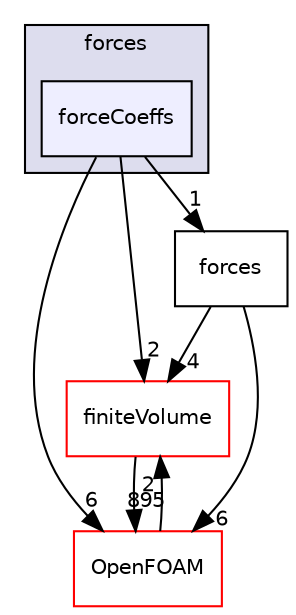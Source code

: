 digraph "src/functionObjects/forces/forceCoeffs" {
  bgcolor=transparent;
  compound=true
  node [ fontsize="10", fontname="Helvetica"];
  edge [ labelfontsize="10", labelfontname="Helvetica"];
  subgraph clusterdir_ba1ab3b9ed2422fc501bccc3fa5b3296 {
    graph [ bgcolor="#ddddee", pencolor="black", label="forces" fontname="Helvetica", fontsize="10", URL="dir_ba1ab3b9ed2422fc501bccc3fa5b3296.html"]
  dir_f5985881ece82a93d5b1c5a3ea50f345 [shape=box, label="forceCoeffs", style="filled", fillcolor="#eeeeff", pencolor="black", URL="dir_f5985881ece82a93d5b1c5a3ea50f345.html"];
  }
  dir_9bd15774b555cf7259a6fa18f99fe99b [shape=box label="finiteVolume" color="red" URL="dir_9bd15774b555cf7259a6fa18f99fe99b.html"];
  dir_c5473ff19b20e6ec4dfe5c310b3778a8 [shape=box label="OpenFOAM" color="red" URL="dir_c5473ff19b20e6ec4dfe5c310b3778a8.html"];
  dir_d708f49a416a603efd0c2ccc36d38540 [shape=box label="forces" URL="dir_d708f49a416a603efd0c2ccc36d38540.html"];
  dir_9bd15774b555cf7259a6fa18f99fe99b->dir_c5473ff19b20e6ec4dfe5c310b3778a8 [headlabel="895", labeldistance=1.5 headhref="dir_000814_002151.html"];
  dir_c5473ff19b20e6ec4dfe5c310b3778a8->dir_9bd15774b555cf7259a6fa18f99fe99b [headlabel="2", labeldistance=1.5 headhref="dir_002151_000814.html"];
  dir_d708f49a416a603efd0c2ccc36d38540->dir_9bd15774b555cf7259a6fa18f99fe99b [headlabel="4", labeldistance=1.5 headhref="dir_001343_000814.html"];
  dir_d708f49a416a603efd0c2ccc36d38540->dir_c5473ff19b20e6ec4dfe5c310b3778a8 [headlabel="6", labeldistance=1.5 headhref="dir_001343_002151.html"];
  dir_f5985881ece82a93d5b1c5a3ea50f345->dir_9bd15774b555cf7259a6fa18f99fe99b [headlabel="2", labeldistance=1.5 headhref="dir_001342_000814.html"];
  dir_f5985881ece82a93d5b1c5a3ea50f345->dir_c5473ff19b20e6ec4dfe5c310b3778a8 [headlabel="6", labeldistance=1.5 headhref="dir_001342_002151.html"];
  dir_f5985881ece82a93d5b1c5a3ea50f345->dir_d708f49a416a603efd0c2ccc36d38540 [headlabel="1", labeldistance=1.5 headhref="dir_001342_001343.html"];
}
